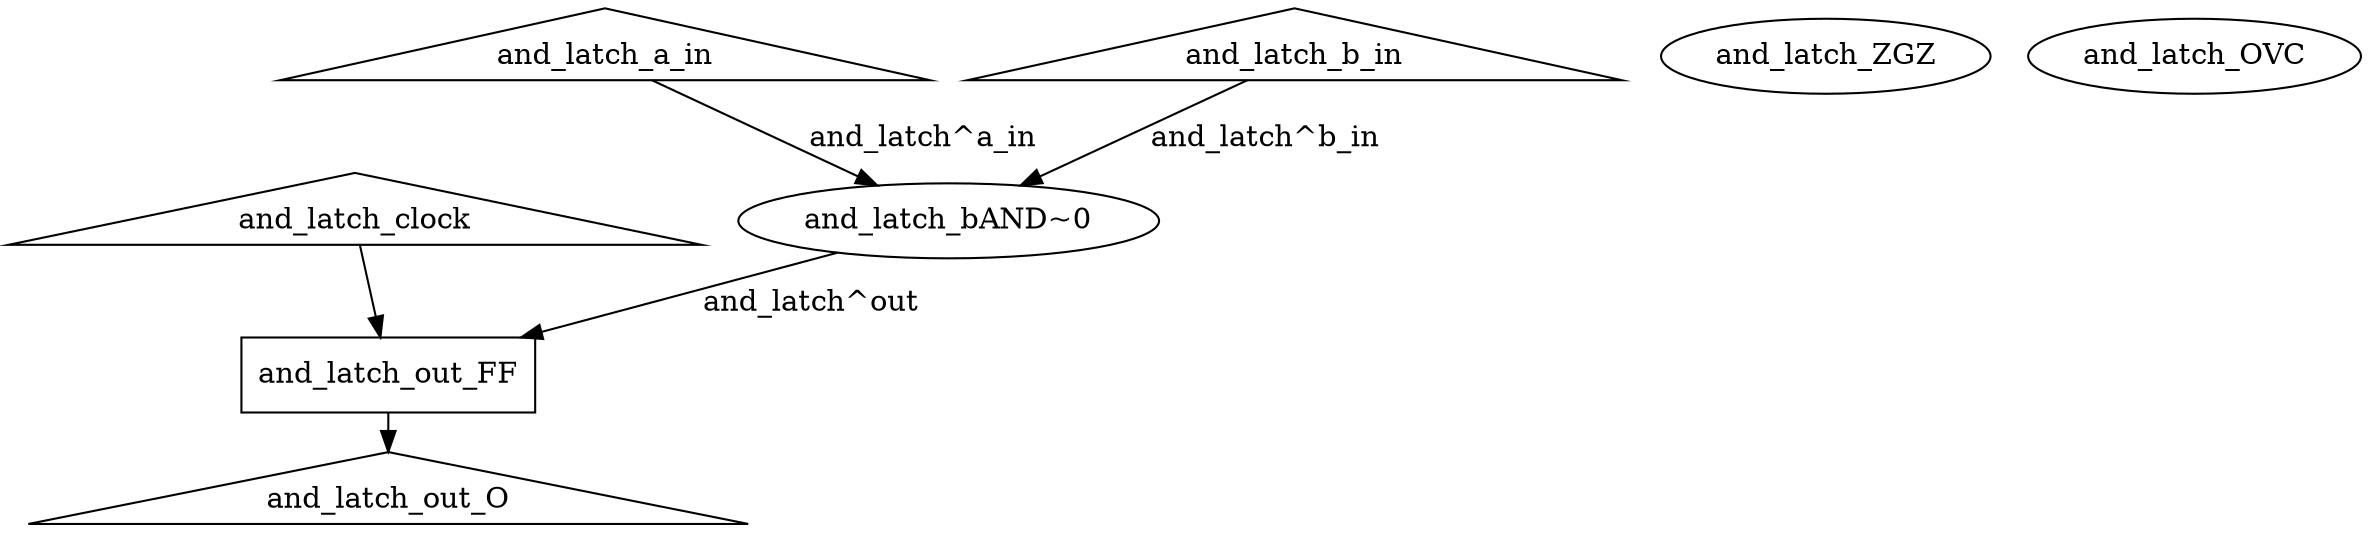 digraph G {
	ranksep=.25;
	"and_latch_clock" [shape=triangle];
	"and_latch_clock" -> "and_latch_out_FF";
	"and_latch_out_FF" [shape=box];
	"and_latch_out_FF" -> "and_latch_out_O";
	"and_latch_out_O" [shape=triangle];
	"and_latch_a_in" [shape=triangle];
	"and_latch_a_in" -> "and_latch_bAND~0"[label="and_latch^a_in"];
	"and_latch_bAND~0"
	"and_latch_bAND~0" -> "and_latch_out_FF"[label="and_latch^out"];
	"and_latch_b_in" [shape=triangle];
	"and_latch_b_in" -> "and_latch_bAND~0"[label="and_latch^b_in"];
	"and_latch_ZGZ"
	"and_latch_OVC"
}
